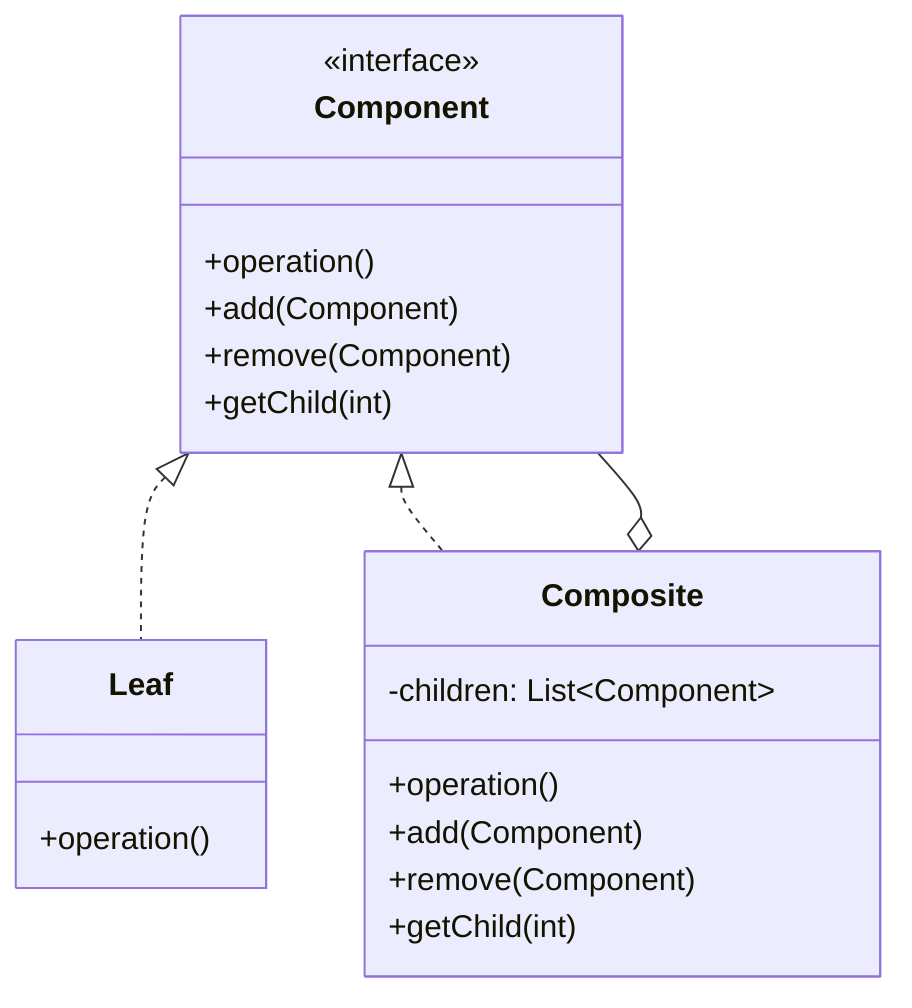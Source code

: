 classDiagram
    class Component {
        <<interface>>
        +operation()
        +add(Component)
        +remove(Component)
        +getChild(int)
    }
    class Leaf {
        +operation()
    }
    class Composite {
        -children: List~Component~
        +operation()
        +add(Component)
        +remove(Component)
        +getChild(int)
    }
    Component <|.. Leaf
    Component <|.. Composite
    Composite o-- Component